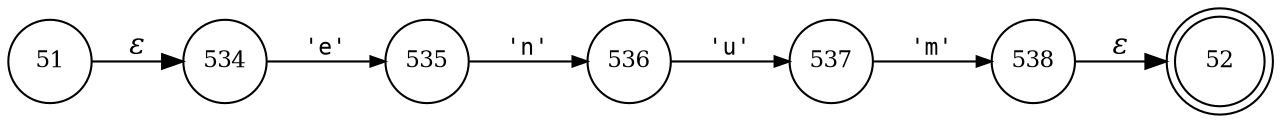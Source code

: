 digraph ATN {
rankdir=LR;
s52[fontsize=11, label="52", shape=doublecircle, fixedsize=true, width=.6];
s51[fontsize=11,label="51", shape=circle, fixedsize=true, width=.55, peripheries=1];
s534[fontsize=11,label="534", shape=circle, fixedsize=true, width=.55, peripheries=1];
s535[fontsize=11,label="535", shape=circle, fixedsize=true, width=.55, peripheries=1];
s536[fontsize=11,label="536", shape=circle, fixedsize=true, width=.55, peripheries=1];
s537[fontsize=11,label="537", shape=circle, fixedsize=true, width=.55, peripheries=1];
s538[fontsize=11,label="538", shape=circle, fixedsize=true, width=.55, peripheries=1];
s51 -> s534 [fontname="Times-Italic", label="&epsilon;"];
s534 -> s535 [fontsize=11, fontname="Courier", arrowsize=.7, label = "'e'", arrowhead = normal];
s535 -> s536 [fontsize=11, fontname="Courier", arrowsize=.7, label = "'n'", arrowhead = normal];
s536 -> s537 [fontsize=11, fontname="Courier", arrowsize=.7, label = "'u'", arrowhead = normal];
s537 -> s538 [fontsize=11, fontname="Courier", arrowsize=.7, label = "'m'", arrowhead = normal];
s538 -> s52 [fontname="Times-Italic", label="&epsilon;"];
}